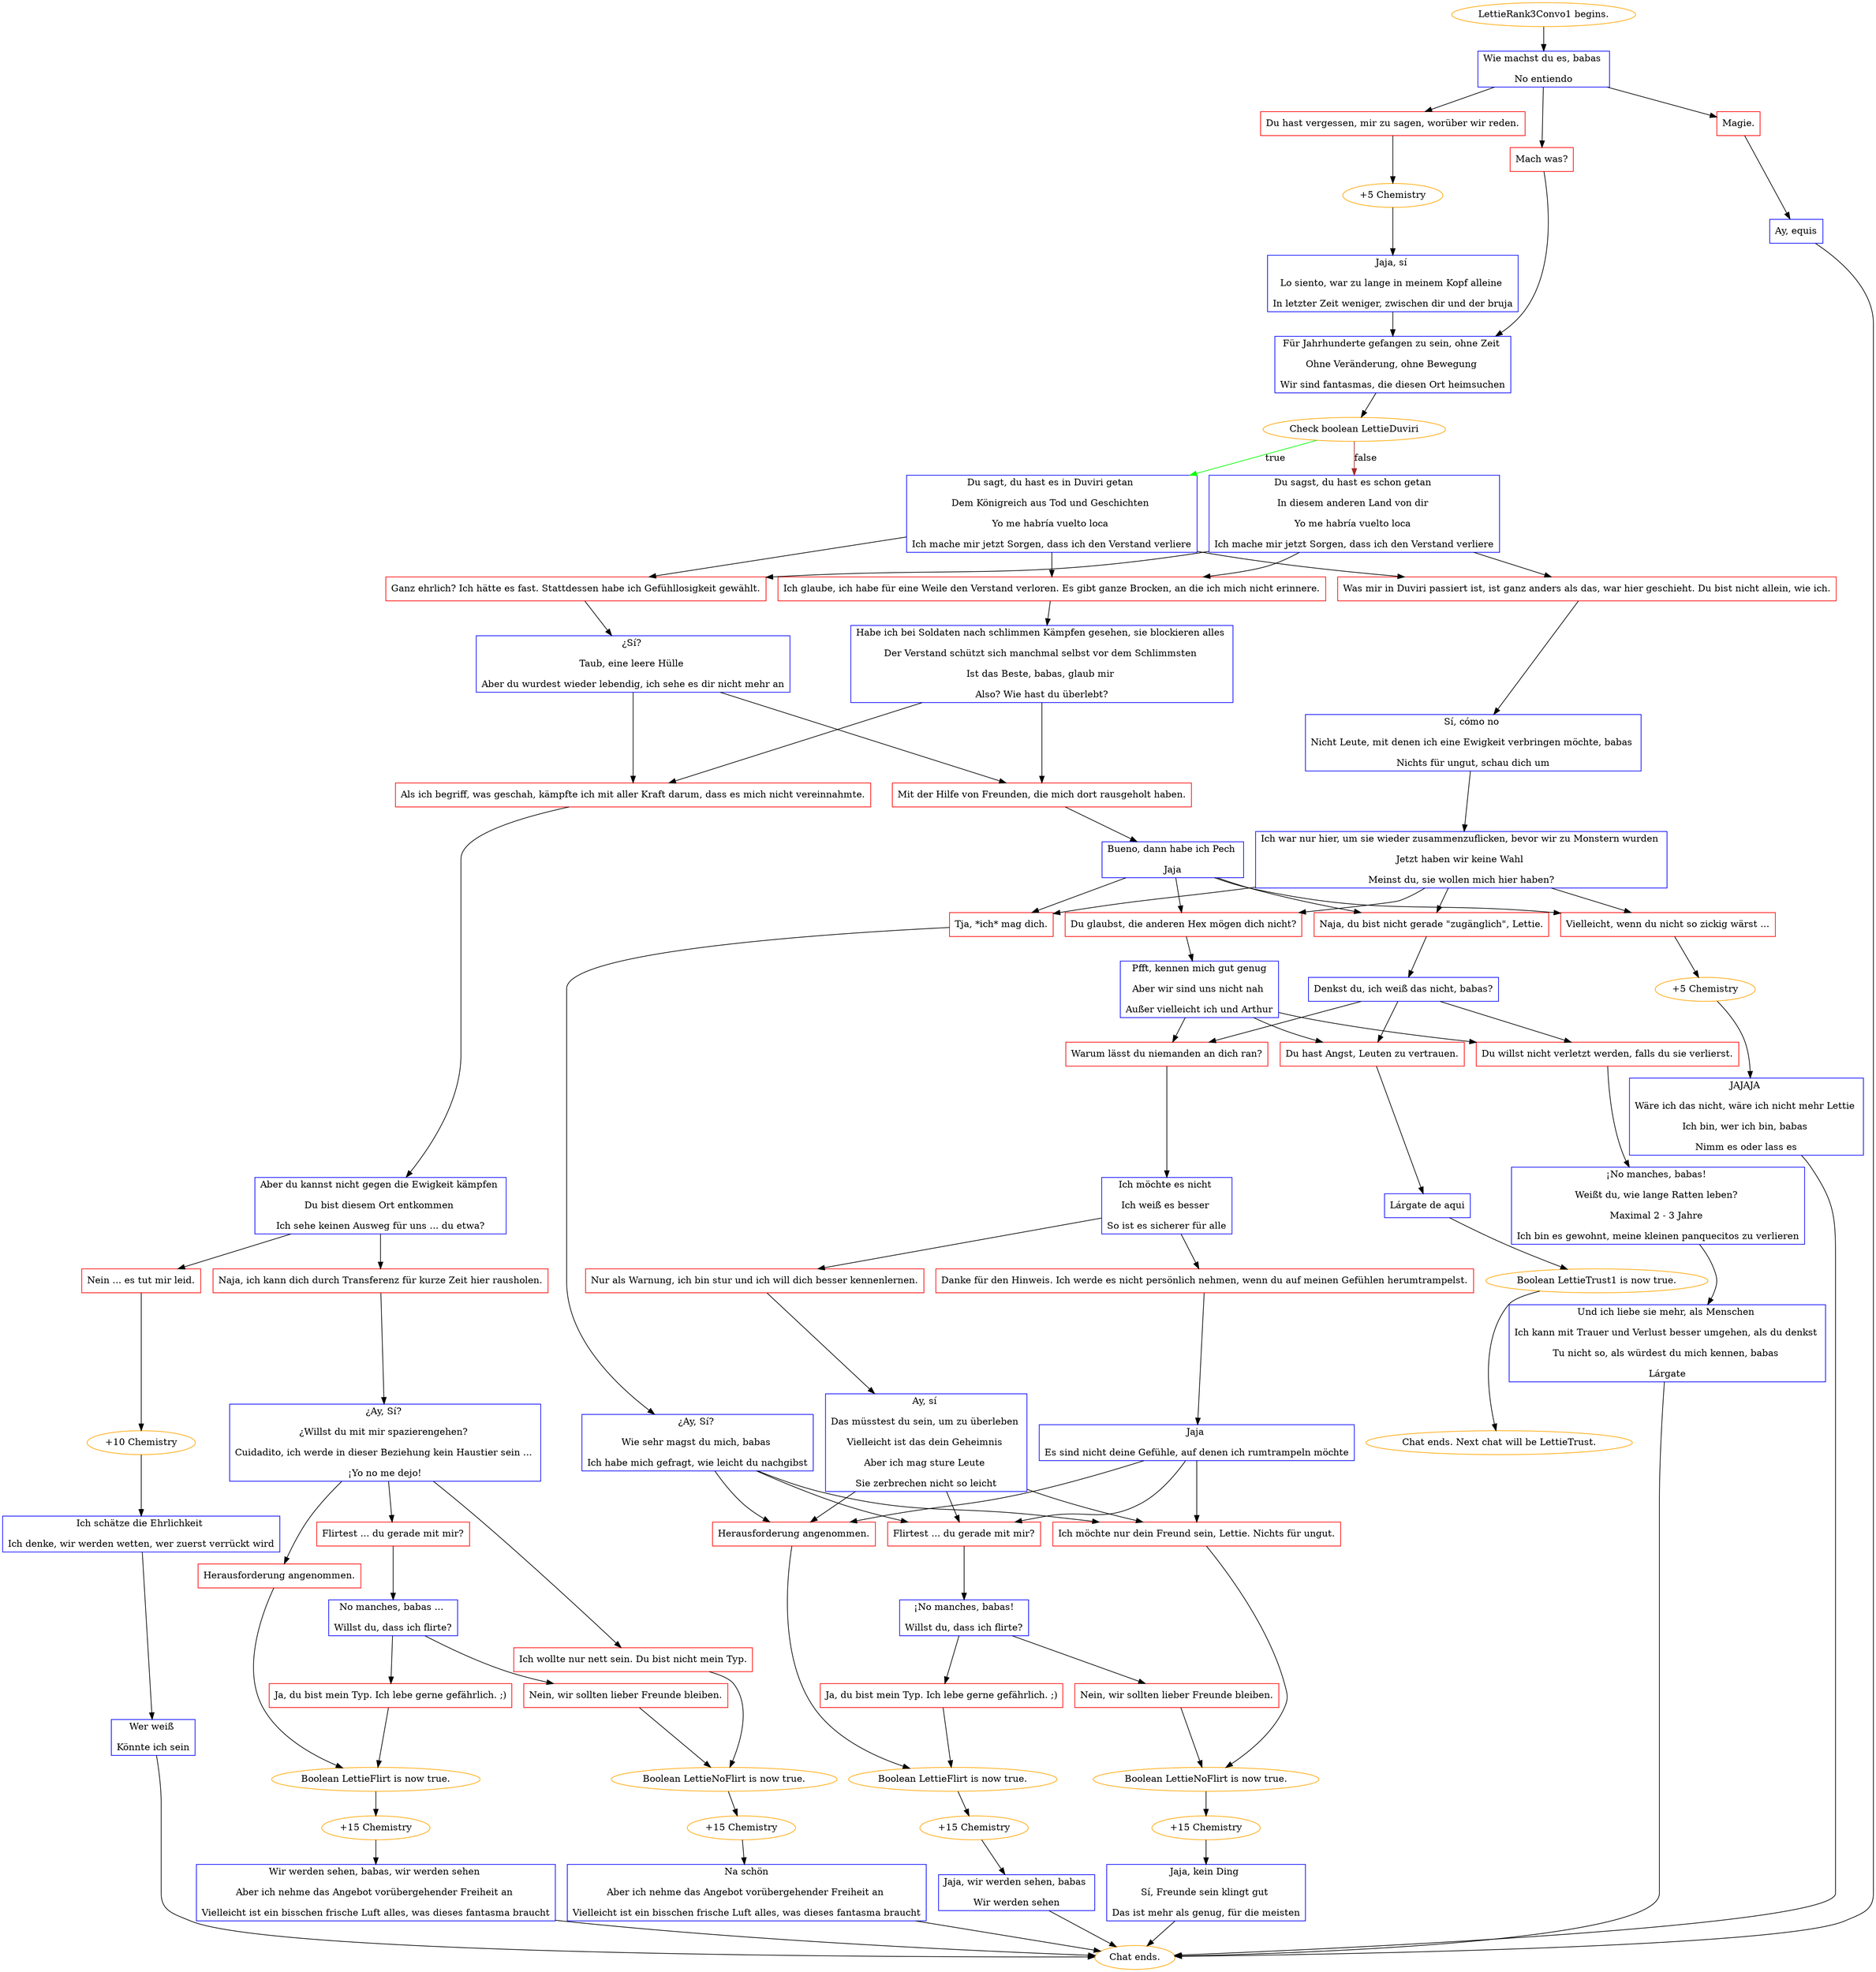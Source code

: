 digraph {
	"LettieRank3Convo1 begins." [color=orange];
		"LettieRank3Convo1 begins." -> j2245451973;
	j2245451973 [label="Wie machst du es, babas 
No entiendo",shape=box,color=blue];
		j2245451973 -> j1778219880;
		j2245451973 -> j1158937106;
		j2245451973 -> j221045589;
	j1778219880 [label="Du hast vergessen, mir zu sagen, worüber wir reden.",shape=box,color=red];
		j1778219880 -> j38654362;
	j1158937106 [label="Mach was?",shape=box,color=red];
		j1158937106 -> j1815415432;
	j221045589 [label="Magie.",shape=box,color=red];
		j221045589 -> j1759475013;
	j38654362 [label="+5 Chemistry",color=orange];
		j38654362 -> j225241833;
	j1815415432 [label="Für Jahrhunderte gefangen zu sein, ohne Zeit 
Ohne Veränderung, ohne Bewegung 
Wir sind fantasmas, die diesen Ort heimsuchen",shape=box,color=blue];
		j1815415432 -> j2631015866;
	j1759475013 [label="Ay, equis",shape=box,color=blue];
		j1759475013 -> "Chat ends.";
	j225241833 [label="Jaja, sí 
Lo siento, war zu lange in meinem Kopf alleine 
In letzter Zeit weniger, zwischen dir und der bruja",shape=box,color=blue];
		j225241833 -> j1815415432;
	j2631015866 [label="Check boolean LettieDuviri",color=orange];
		j2631015866 -> j2252325654 [label=true,color=green];
		j2631015866 -> j3037515498 [label=false,color=brown];
	"Chat ends." [color=orange];
	j2252325654 [label="Du sagt, du hast es in Duviri getan 
Dem Königreich aus Tod und Geschichten 
Yo me habría vuelto loca 
Ich mache mir jetzt Sorgen, dass ich den Verstand verliere",shape=box,color=blue];
		j2252325654 -> j2152864287;
		j2252325654 -> j3947387751;
		j2252325654 -> j1193008615;
	j3037515498 [label="Du sagst, du hast es schon getan 
In diesem anderen Land von dir 
Yo me habría vuelto loca 
Ich mache mir jetzt Sorgen, dass ich den Verstand verliere",shape=box,color=blue];
		j3037515498 -> j1193008615;
		j3037515498 -> j3947387751;
		j3037515498 -> j2152864287;
	j2152864287 [label="Ganz ehrlich? Ich hätte es fast. Stattdessen habe ich Gefühllosigkeit gewählt.",shape=box,color=red];
		j2152864287 -> j4003725946;
	j3947387751 [label="Ich glaube, ich habe für eine Weile den Verstand verloren. Es gibt ganze Brocken, an die ich mich nicht erinnere.",shape=box,color=red];
		j3947387751 -> j2488442518;
	j1193008615 [label="Was mir in Duviri passiert ist, ist ganz anders als das, war hier geschieht. Du bist nicht allein, wie ich.",shape=box,color=red];
		j1193008615 -> j24004468;
	j4003725946 [label="¿Sí? 
Taub, eine leere Hülle 
Aber du wurdest wieder lebendig, ich sehe es dir nicht mehr an",shape=box,color=blue];
		j4003725946 -> j4084056615;
		j4003725946 -> j2913792636;
	j2488442518 [label="Habe ich bei Soldaten nach schlimmen Kämpfen gesehen, sie blockieren alles 
Der Verstand schützt sich manchmal selbst vor dem Schlimmsten 
Ist das Beste, babas, glaub mir 
Also? Wie hast du überlebt?",shape=box,color=blue];
		j2488442518 -> j4084056615;
		j2488442518 -> j2913792636;
	j24004468 [label="Sí, cómo no 
Nicht Leute, mit denen ich eine Ewigkeit verbringen möchte, babas 
Nichts für ungut, schau dich um",shape=box,color=blue];
		j24004468 -> j3386547072;
	j4084056615 [label="Als ich begriff, was geschah, kämpfte ich mit aller Kraft darum, dass es mich nicht vereinnahmte.",shape=box,color=red];
		j4084056615 -> j420452561;
	j2913792636 [label="Mit der Hilfe von Freunden, die mich dort rausgeholt haben.",shape=box,color=red];
		j2913792636 -> j567737409;
	j3386547072 [label="Ich war nur hier, um sie wieder zusammenzuflicken, bevor wir zu Monstern wurden 
Jetzt haben wir keine Wahl 
Meinst du, sie wollen mich hier haben?",shape=box,color=blue];
		j3386547072 -> j1314734650;
		j3386547072 -> j1596289886;
		j3386547072 -> j2509102061;
		j3386547072 -> j1871597114;
	j420452561 [label="Aber du kannst nicht gegen die Ewigkeit kämpfen 
Du bist diesem Ort entkommen 
Ich sehe keinen Ausweg für uns ... du etwa?",shape=box,color=blue];
		j420452561 -> j2843860969;
		j420452561 -> j1363788344;
	j567737409 [label="Bueno, dann habe ich Pech 
Jaja",shape=box,color=blue];
		j567737409 -> j1314734650;
		j567737409 -> j1596289886;
		j567737409 -> j2509102061;
		j567737409 -> j1871597114;
	j1314734650 [label="Tja, *ich* mag dich.",shape=box,color=red];
		j1314734650 -> j1021174183;
	j1596289886 [label="Du glaubst, die anderen Hex mögen dich nicht?",shape=box,color=red];
		j1596289886 -> j1898760700;
	j2509102061 [label="Naja, du bist nicht gerade \"zugänglich\", Lettie.",shape=box,color=red];
		j2509102061 -> j214898802;
	j1871597114 [label="Vielleicht, wenn du nicht so zickig wärst ...",shape=box,color=red];
		j1871597114 -> j2712846236;
	j2843860969 [label="Nein ... es tut mir leid.",shape=box,color=red];
		j2843860969 -> j3828762996;
	j1363788344 [label="Naja, ich kann dich durch Transferenz für kurze Zeit hier rausholen.",shape=box,color=red];
		j1363788344 -> j4158232884;
	j1021174183 [label="¿Ay, Sí? 
Wie sehr magst du mich, babas 
Ich habe mich gefragt, wie leicht du nachgibst",shape=box,color=blue];
		j1021174183 -> j3852215138;
		j1021174183 -> j129367475;
		j1021174183 -> j1004024481;
	j1898760700 [label="Pfft, kennen mich gut genug
Aber wir sind uns nicht nah 
Außer vielleicht ich und Arthur",shape=box,color=blue];
		j1898760700 -> j2178098818;
		j1898760700 -> j4115206572;
		j1898760700 -> j1551731049;
	j214898802 [label="Denkst du, ich weiß das nicht, babas?",shape=box,color=blue];
		j214898802 -> j2178098818;
		j214898802 -> j4115206572;
		j214898802 -> j1551731049;
	j2712846236 [label="+5 Chemistry",color=orange];
		j2712846236 -> j1024388875;
	j3828762996 [label="+10 Chemistry",color=orange];
		j3828762996 -> j4047417733;
	j4158232884 [label="¿Ay, Sí? 
¿Willst du mit mir spazierengehen? 
Cuidadito, ich werde in dieser Beziehung kein Haustier sein ... 
¡Yo no me dejo!",shape=box,color=blue];
		j4158232884 -> j1542280432;
		j4158232884 -> j2522094250;
		j4158232884 -> j2869645347;
	j3852215138 [label="Herausforderung angenommen.",shape=box,color=red];
		j3852215138 -> j3617868645;
	j129367475 [label="Flirtest ... du gerade mit mir?",shape=box,color=red];
		j129367475 -> j4178125075;
	j1004024481 [label="Ich möchte nur dein Freund sein, Lettie. Nichts für ungut.",shape=box,color=red];
		j1004024481 -> j1858465750;
	j2178098818 [label="Warum lässt du niemanden an dich ran?",shape=box,color=red];
		j2178098818 -> j2290732108;
	j4115206572 [label="Du hast Angst, Leuten zu vertrauen.",shape=box,color=red];
		j4115206572 -> j2579135998;
	j1551731049 [label="Du willst nicht verletzt werden, falls du sie verlierst.",shape=box,color=red];
		j1551731049 -> j1807834318;
	j1024388875 [label="JAJAJA 
Wäre ich das nicht, wäre ich nicht mehr Lettie 
Ich bin, wer ich bin, babas 
Nimm es oder lass es",shape=box,color=blue];
		j1024388875 -> "Chat ends.";
	j4047417733 [label="Ich schätze die Ehrlichkeit 
Ich denke, wir werden wetten, wer zuerst verrückt wird",shape=box,color=blue];
		j4047417733 -> j3645952265;
	j1542280432 [label="Herausforderung angenommen.",shape=box,color=red];
		j1542280432 -> j1295352629;
	j2522094250 [label="Flirtest ... du gerade mit mir?",shape=box,color=red];
		j2522094250 -> j1821048853;
	j2869645347 [label="Ich wollte nur nett sein. Du bist nicht mein Typ.",shape=box,color=red];
		j2869645347 -> j2357298327;
	j3617868645 [label="Boolean LettieFlirt is now true.",color=orange];
		j3617868645 -> j2368667038;
	j4178125075 [label="¡No manches, babas!
Willst du, dass ich flirte?",shape=box,color=blue];
		j4178125075 -> j952809460;
		j4178125075 -> j2380695235;
	j1858465750 [label="Boolean LettieNoFlirt is now true.",color=orange];
		j1858465750 -> j1130735891;
	j2290732108 [label="Ich möchte es nicht 
Ich weiß es besser 
So ist es sicherer für alle",shape=box,color=blue];
		j2290732108 -> j2216405669;
		j2290732108 -> j1004120684;
	j2579135998 [label="Lárgate de aqui",shape=box,color=blue];
		j2579135998 -> j971190109;
	j1807834318 [label="¡No manches, babas! 
Weißt du, wie lange Ratten leben? 
Maximal 2 - 3 Jahre 
Ich bin es gewohnt, meine kleinen panquecitos zu verlieren",shape=box,color=blue];
		j1807834318 -> j2762598289;
	j3645952265 [label="Wer weiß 
Könnte ich sein",shape=box,color=blue];
		j3645952265 -> "Chat ends.";
	j1295352629 [label="Boolean LettieFlirt is now true.",color=orange];
		j1295352629 -> j655489274;
	j1821048853 [label="No manches, babas ... 
Willst du, dass ich flirte?",shape=box,color=blue];
		j1821048853 -> j4114749320;
		j1821048853 -> j72208864;
	j2357298327 [label="Boolean LettieNoFlirt is now true.",color=orange];
		j2357298327 -> j4170289633;
	j2368667038 [label="+15 Chemistry",color=orange];
		j2368667038 -> j2380560237;
	j952809460 [label="Ja, du bist mein Typ. Ich lebe gerne gefährlich. ;)",shape=box,color=red];
		j952809460 -> j3617868645;
	j2380695235 [label="Nein, wir sollten lieber Freunde bleiben.",shape=box,color=red];
		j2380695235 -> j1858465750;
	j1130735891 [label="+15 Chemistry",color=orange];
		j1130735891 -> j2753311911;
	j2216405669 [label="Nur als Warnung, ich bin stur und ich will dich besser kennenlernen.",shape=box,color=red];
		j2216405669 -> j2279258411;
	j1004120684 [label="Danke für den Hinweis. Ich werde es nicht persönlich nehmen, wenn du auf meinen Gefühlen herumtrampelst.",shape=box,color=red];
		j1004120684 -> j3365050960;
	j971190109 [label="Boolean LettieTrust1 is now true.",color=orange];
		j971190109 -> "Chat ends. Next chat will be LettieTrust.";
	j2762598289 [label="Und ich liebe sie mehr, als Menschen 
Ich kann mit Trauer und Verlust besser umgehen, als du denkst 
Tu nicht so, als würdest du mich kennen, babas 
Lárgate",shape=box,color=blue];
		j2762598289 -> "Chat ends.";
	j655489274 [label="+15 Chemistry",color=orange];
		j655489274 -> j486707829;
	j4114749320 [label="Ja, du bist mein Typ. Ich lebe gerne gefährlich. ;)",shape=box,color=red];
		j4114749320 -> j1295352629;
	j72208864 [label="Nein, wir sollten lieber Freunde bleiben.",shape=box,color=red];
		j72208864 -> j2357298327;
	j4170289633 [label="+15 Chemistry",color=orange];
		j4170289633 -> j909501512;
	j2380560237 [label="Jaja, wir werden sehen, babas 
Wir werden sehen",shape=box,color=blue];
		j2380560237 -> "Chat ends.";
	j2753311911 [label="Jaja, kein Ding 
Sí, Freunde sein klingt gut 
Das ist mehr als genug, für die meisten",shape=box,color=blue];
		j2753311911 -> "Chat ends.";
	j2279258411 [label="Ay, sí 
Das müsstest du sein, um zu überleben 
Vielleicht ist das dein Geheimnis 
Aber ich mag sture Leute 
Sie zerbrechen nicht so leicht",shape=box,color=blue];
		j2279258411 -> j3852215138;
		j2279258411 -> j129367475;
		j2279258411 -> j1004024481;
	j3365050960 [label="Jaja 
Es sind nicht deine Gefühle, auf denen ich rumtrampeln möchte",shape=box,color=blue];
		j3365050960 -> j3852215138;
		j3365050960 -> j129367475;
		j3365050960 -> j1004024481;
	"Chat ends. Next chat will be LettieTrust." [color=orange];
	j486707829 [label="Wir werden sehen, babas, wir werden sehen 
Aber ich nehme das Angebot vorübergehender Freiheit an 
Vielleicht ist ein bisschen frische Luft alles, was dieses fantasma braucht",shape=box,color=blue];
		j486707829 -> "Chat ends.";
	j909501512 [label="Na schön
Aber ich nehme das Angebot vorübergehender Freiheit an 
Vielleicht ist ein bisschen frische Luft alles, was dieses fantasma braucht",shape=box,color=blue];
		j909501512 -> "Chat ends.";
}